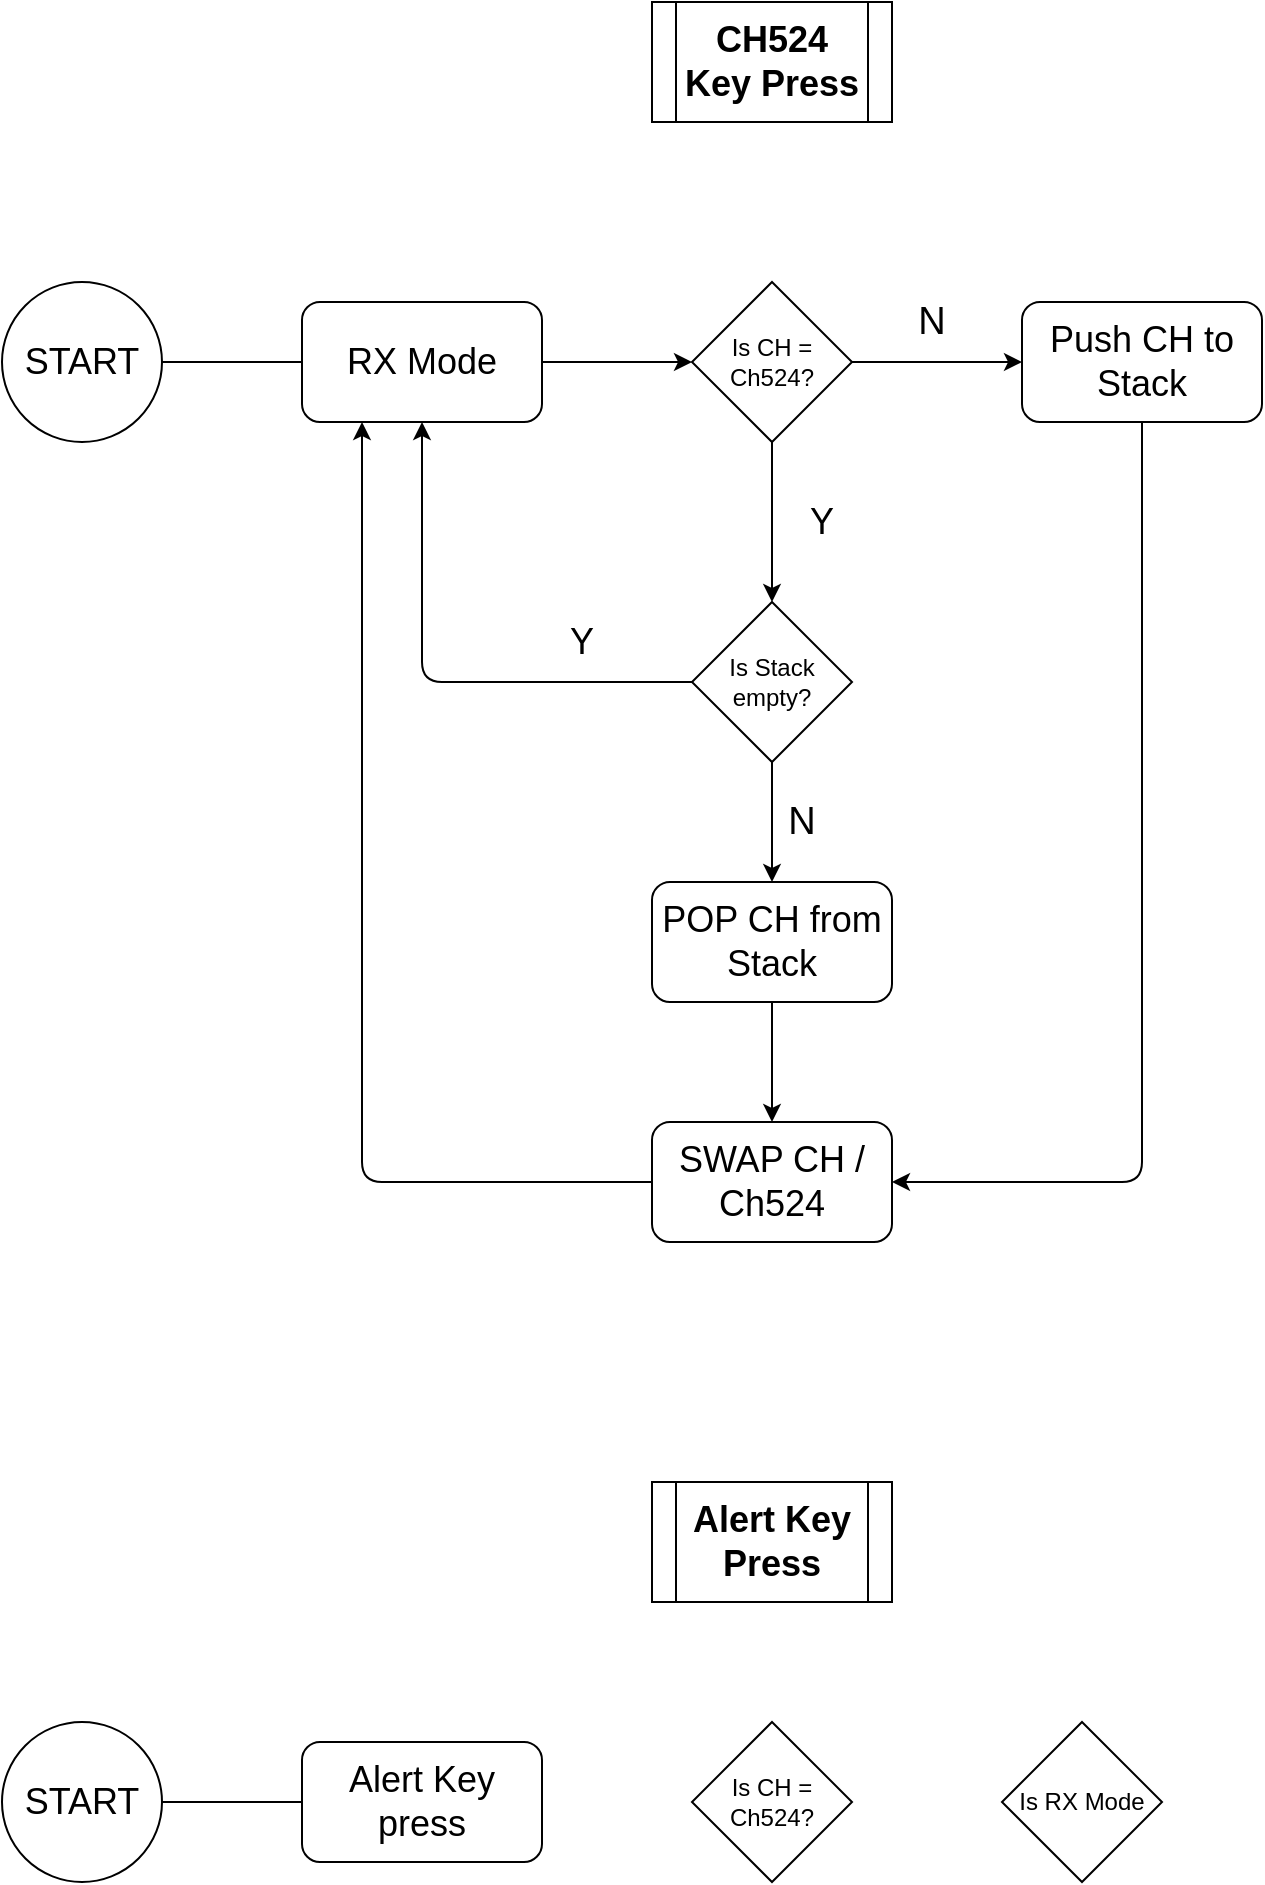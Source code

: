 <mxfile version="14.0.5" type="github">
  <diagram id="lTg99_Vy2ZE7igklID2C" name="Page-1">
    <mxGraphModel dx="1422" dy="1902" grid="1" gridSize="10" guides="1" tooltips="1" connect="1" arrows="1" fold="1" page="1" pageScale="1" pageWidth="850" pageHeight="1100" math="0" shadow="0">
      <root>
        <mxCell id="0" />
        <mxCell id="1" parent="0" />
        <mxCell id="UTjn_2qCCi6-IETB0lyl-1" value="&lt;font style=&quot;font-size: 18px&quot;&gt;START&lt;/font&gt;" style="ellipse;whiteSpace=wrap;html=1;aspect=fixed;" vertex="1" parent="1">
          <mxGeometry x="80" y="110" width="80" height="80" as="geometry" />
        </mxCell>
        <mxCell id="UTjn_2qCCi6-IETB0lyl-2" value="&lt;font style=&quot;font-size: 18px&quot;&gt;RX Mode&lt;/font&gt;" style="rounded=1;whiteSpace=wrap;html=1;" vertex="1" parent="1">
          <mxGeometry x="230" y="120" width="120" height="60" as="geometry" />
        </mxCell>
        <mxCell id="UTjn_2qCCi6-IETB0lyl-3" value="" style="endArrow=none;html=1;exitX=1;exitY=0.5;exitDx=0;exitDy=0;entryX=0;entryY=0.5;entryDx=0;entryDy=0;" edge="1" parent="1" source="UTjn_2qCCi6-IETB0lyl-1" target="UTjn_2qCCi6-IETB0lyl-2">
          <mxGeometry width="50" height="50" relative="1" as="geometry">
            <mxPoint x="180" y="170" as="sourcePoint" />
            <mxPoint x="230" y="120" as="targetPoint" />
          </mxGeometry>
        </mxCell>
        <mxCell id="UTjn_2qCCi6-IETB0lyl-5" value="&lt;font style=&quot;font-size: 12px&quot;&gt;Is CH = Ch524?&lt;/font&gt;" style="rhombus;whiteSpace=wrap;html=1;" vertex="1" parent="1">
          <mxGeometry x="425" y="110" width="80" height="80" as="geometry" />
        </mxCell>
        <mxCell id="UTjn_2qCCi6-IETB0lyl-6" value="&lt;font style=&quot;font-size: 18px&quot;&gt;Push CH to Stack&lt;/font&gt;" style="rounded=1;whiteSpace=wrap;html=1;" vertex="1" parent="1">
          <mxGeometry x="590" y="120" width="120" height="60" as="geometry" />
        </mxCell>
        <mxCell id="UTjn_2qCCi6-IETB0lyl-7" value="" style="endArrow=classic;html=1;exitX=1;exitY=0.5;exitDx=0;exitDy=0;entryX=0;entryY=0.5;entryDx=0;entryDy=0;" edge="1" parent="1" source="UTjn_2qCCi6-IETB0lyl-2" target="UTjn_2qCCi6-IETB0lyl-5">
          <mxGeometry width="50" height="50" relative="1" as="geometry">
            <mxPoint x="350" y="180" as="sourcePoint" />
            <mxPoint x="400" y="130" as="targetPoint" />
          </mxGeometry>
        </mxCell>
        <mxCell id="UTjn_2qCCi6-IETB0lyl-9" value="" style="endArrow=classic;html=1;exitX=1;exitY=0.5;exitDx=0;exitDy=0;entryX=0;entryY=0.5;entryDx=0;entryDy=0;" edge="1" parent="1" source="UTjn_2qCCi6-IETB0lyl-5" target="UTjn_2qCCi6-IETB0lyl-6">
          <mxGeometry width="50" height="50" relative="1" as="geometry">
            <mxPoint x="520" y="170" as="sourcePoint" />
            <mxPoint x="580" y="150" as="targetPoint" />
          </mxGeometry>
        </mxCell>
        <mxCell id="UTjn_2qCCi6-IETB0lyl-10" value="" style="endArrow=classic;html=1;entryX=0.5;entryY=0;entryDx=0;entryDy=0;exitX=0.5;exitY=1;exitDx=0;exitDy=0;" edge="1" parent="1" source="UTjn_2qCCi6-IETB0lyl-5">
          <mxGeometry width="50" height="50" relative="1" as="geometry">
            <mxPoint x="440" y="260" as="sourcePoint" />
            <mxPoint x="465" y="270" as="targetPoint" />
          </mxGeometry>
        </mxCell>
        <mxCell id="UTjn_2qCCi6-IETB0lyl-11" value="&lt;font style=&quot;font-size: 19px&quot;&gt;N&lt;/font&gt;" style="text;html=1;strokeColor=none;fillColor=none;align=center;verticalAlign=middle;whiteSpace=wrap;rounded=0;" vertex="1" parent="1">
          <mxGeometry x="525" y="120" width="40" height="20" as="geometry" />
        </mxCell>
        <mxCell id="UTjn_2qCCi6-IETB0lyl-12" value="&lt;font style=&quot;font-size: 18px&quot;&gt;Y&lt;/font&gt;" style="text;html=1;strokeColor=none;fillColor=none;align=center;verticalAlign=middle;whiteSpace=wrap;rounded=0;" vertex="1" parent="1">
          <mxGeometry x="470" y="220" width="40" height="20" as="geometry" />
        </mxCell>
        <mxCell id="UTjn_2qCCi6-IETB0lyl-13" value="Is Stack empty?" style="rhombus;whiteSpace=wrap;html=1;" vertex="1" parent="1">
          <mxGeometry x="425" y="270" width="80" height="80" as="geometry" />
        </mxCell>
        <mxCell id="UTjn_2qCCi6-IETB0lyl-14" value="" style="endArrow=classic;html=1;entryX=0.5;entryY=1;entryDx=0;entryDy=0;exitX=0;exitY=0.5;exitDx=0;exitDy=0;" edge="1" parent="1" source="UTjn_2qCCi6-IETB0lyl-13" target="UTjn_2qCCi6-IETB0lyl-2">
          <mxGeometry width="50" height="50" relative="1" as="geometry">
            <mxPoint x="420" y="310" as="sourcePoint" />
            <mxPoint x="310" y="260" as="targetPoint" />
            <Array as="points">
              <mxPoint x="290" y="310" />
            </Array>
          </mxGeometry>
        </mxCell>
        <mxCell id="UTjn_2qCCi6-IETB0lyl-15" value="&lt;font style=&quot;font-size: 18px&quot;&gt;Y&lt;/font&gt;" style="text;html=1;strokeColor=none;fillColor=none;align=center;verticalAlign=middle;whiteSpace=wrap;rounded=0;" vertex="1" parent="1">
          <mxGeometry x="350" y="280" width="40" height="20" as="geometry" />
        </mxCell>
        <mxCell id="UTjn_2qCCi6-IETB0lyl-17" value="&lt;font style=&quot;font-size: 18px&quot;&gt;&lt;b&gt;CH524 Key Press&lt;/b&gt;&lt;/font&gt;" style="shape=process;whiteSpace=wrap;html=1;backgroundOutline=1;" vertex="1" parent="1">
          <mxGeometry x="405" y="-30" width="120" height="60" as="geometry" />
        </mxCell>
        <mxCell id="UTjn_2qCCi6-IETB0lyl-18" value="&lt;font style=&quot;font-size: 18px&quot;&gt;SWAP CH / Ch524&lt;/font&gt;" style="rounded=1;whiteSpace=wrap;html=1;" vertex="1" parent="1">
          <mxGeometry x="405" y="530" width="120" height="60" as="geometry" />
        </mxCell>
        <mxCell id="UTjn_2qCCi6-IETB0lyl-19" value="&lt;font style=&quot;font-size: 18px&quot;&gt;POP CH from Stack&lt;/font&gt;" style="rounded=1;whiteSpace=wrap;html=1;" vertex="1" parent="1">
          <mxGeometry x="405" y="410" width="120" height="60" as="geometry" />
        </mxCell>
        <mxCell id="UTjn_2qCCi6-IETB0lyl-20" value="" style="endArrow=classic;html=1;exitX=0.5;exitY=1;exitDx=0;exitDy=0;entryX=0.5;entryY=0;entryDx=0;entryDy=0;" edge="1" parent="1" source="UTjn_2qCCi6-IETB0lyl-13" target="UTjn_2qCCi6-IETB0lyl-19">
          <mxGeometry width="50" height="50" relative="1" as="geometry">
            <mxPoint x="570" y="390" as="sourcePoint" />
            <mxPoint x="620" y="340" as="targetPoint" />
          </mxGeometry>
        </mxCell>
        <mxCell id="UTjn_2qCCi6-IETB0lyl-21" value="" style="endArrow=classic;html=1;entryX=0.5;entryY=0;entryDx=0;entryDy=0;exitX=0.5;exitY=1;exitDx=0;exitDy=0;" edge="1" parent="1" source="UTjn_2qCCi6-IETB0lyl-19" target="UTjn_2qCCi6-IETB0lyl-18">
          <mxGeometry width="50" height="50" relative="1" as="geometry">
            <mxPoint x="440" y="530" as="sourcePoint" />
            <mxPoint x="490" y="480" as="targetPoint" />
          </mxGeometry>
        </mxCell>
        <mxCell id="UTjn_2qCCi6-IETB0lyl-22" value="" style="endArrow=classic;html=1;exitX=0.5;exitY=1;exitDx=0;exitDy=0;entryX=1;entryY=0.5;entryDx=0;entryDy=0;" edge="1" parent="1" source="UTjn_2qCCi6-IETB0lyl-6" target="UTjn_2qCCi6-IETB0lyl-18">
          <mxGeometry width="50" height="50" relative="1" as="geometry">
            <mxPoint x="650" y="460" as="sourcePoint" />
            <mxPoint x="700" y="410" as="targetPoint" />
            <Array as="points">
              <mxPoint x="650" y="560" />
            </Array>
          </mxGeometry>
        </mxCell>
        <mxCell id="UTjn_2qCCi6-IETB0lyl-23" value="" style="endArrow=classic;html=1;exitX=0;exitY=0.5;exitDx=0;exitDy=0;entryX=0.25;entryY=1;entryDx=0;entryDy=0;" edge="1" parent="1" source="UTjn_2qCCi6-IETB0lyl-18" target="UTjn_2qCCi6-IETB0lyl-2">
          <mxGeometry width="50" height="50" relative="1" as="geometry">
            <mxPoint x="290" y="580" as="sourcePoint" />
            <mxPoint x="290" y="190" as="targetPoint" />
            <Array as="points">
              <mxPoint x="260" y="560" />
            </Array>
          </mxGeometry>
        </mxCell>
        <mxCell id="UTjn_2qCCi6-IETB0lyl-24" value="&lt;font style=&quot;font-size: 18px&quot;&gt;&lt;b&gt;Alert Key Press&lt;/b&gt;&lt;/font&gt;" style="shape=process;whiteSpace=wrap;html=1;backgroundOutline=1;" vertex="1" parent="1">
          <mxGeometry x="405" y="710" width="120" height="60" as="geometry" />
        </mxCell>
        <mxCell id="UTjn_2qCCi6-IETB0lyl-25" value="&lt;font style=&quot;font-size: 19px&quot;&gt;N&lt;/font&gt;" style="text;html=1;strokeColor=none;fillColor=none;align=center;verticalAlign=middle;whiteSpace=wrap;rounded=0;" vertex="1" parent="1">
          <mxGeometry x="460" y="370" width="40" height="20" as="geometry" />
        </mxCell>
        <mxCell id="UTjn_2qCCi6-IETB0lyl-26" value="&lt;font style=&quot;font-size: 18px&quot;&gt;START&lt;/font&gt;" style="ellipse;whiteSpace=wrap;html=1;aspect=fixed;" vertex="1" parent="1">
          <mxGeometry x="80" y="830" width="80" height="80" as="geometry" />
        </mxCell>
        <mxCell id="UTjn_2qCCi6-IETB0lyl-28" value="Is CH = Ch524?" style="rhombus;whiteSpace=wrap;html=1;" vertex="1" parent="1">
          <mxGeometry x="425" y="830" width="80" height="80" as="geometry" />
        </mxCell>
        <mxCell id="UTjn_2qCCi6-IETB0lyl-29" value="Is RX Mode" style="rhombus;whiteSpace=wrap;html=1;" vertex="1" parent="1">
          <mxGeometry x="580" y="830" width="80" height="80" as="geometry" />
        </mxCell>
        <mxCell id="UTjn_2qCCi6-IETB0lyl-30" value="&lt;font style=&quot;font-size: 18px&quot;&gt;Alert Key press&lt;/font&gt;" style="rounded=1;whiteSpace=wrap;html=1;" vertex="1" parent="1">
          <mxGeometry x="230" y="840" width="120" height="60" as="geometry" />
        </mxCell>
        <mxCell id="UTjn_2qCCi6-IETB0lyl-32" value="" style="endArrow=none;html=1;exitX=1;exitY=0.5;exitDx=0;exitDy=0;entryX=0;entryY=0.5;entryDx=0;entryDy=0;" edge="1" parent="1" source="UTjn_2qCCi6-IETB0lyl-26" target="UTjn_2qCCi6-IETB0lyl-30">
          <mxGeometry width="50" height="50" relative="1" as="geometry">
            <mxPoint x="170" y="890" as="sourcePoint" />
            <mxPoint x="220" y="840" as="targetPoint" />
          </mxGeometry>
        </mxCell>
      </root>
    </mxGraphModel>
  </diagram>
</mxfile>
